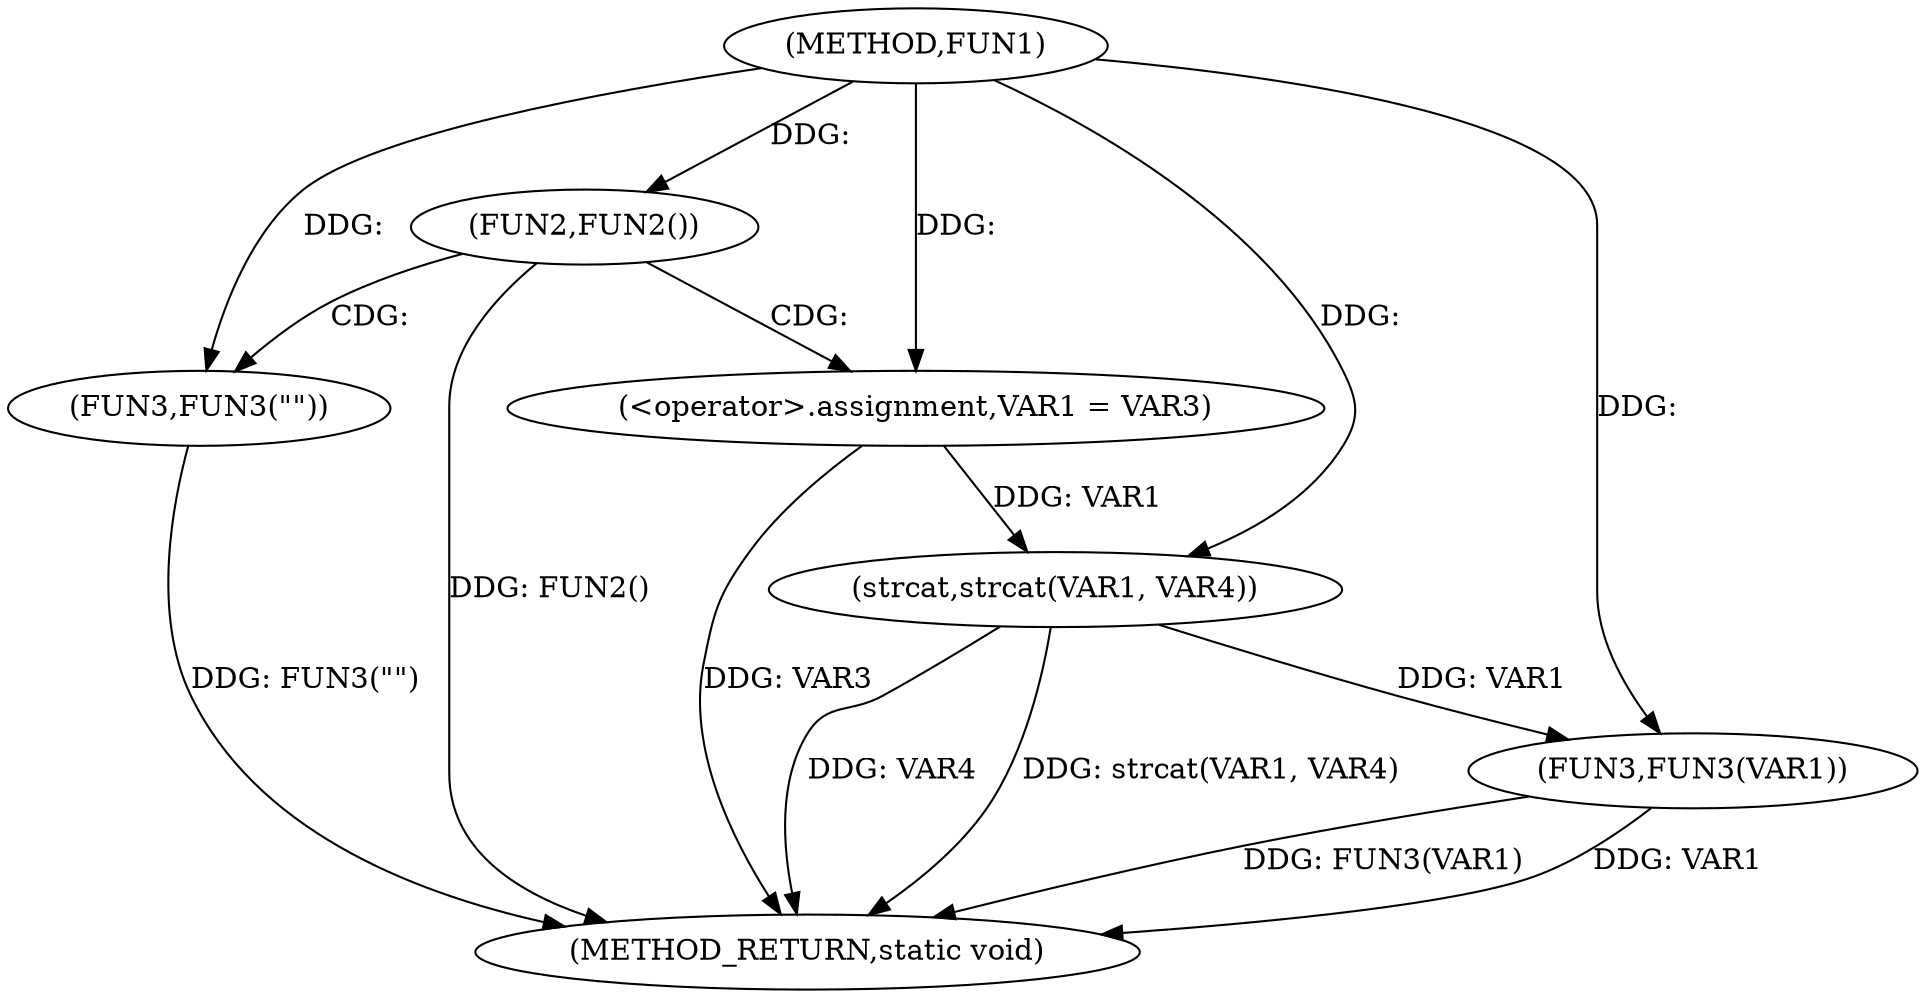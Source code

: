 digraph FUN1 {  
"1000100" [label = "(METHOD,FUN1)" ]
"1000122" [label = "(METHOD_RETURN,static void)" ]
"1000106" [label = "(FUN2,FUN2())" ]
"1000108" [label = "(FUN3,FUN3(\"\"))" ]
"1000112" [label = "(<operator>.assignment,VAR1 = VAR3)" ]
"1000117" [label = "(strcat,strcat(VAR1, VAR4))" ]
"1000120" [label = "(FUN3,FUN3(VAR1))" ]
  "1000117" -> "1000122"  [ label = "DDG: strcat(VAR1, VAR4)"] 
  "1000108" -> "1000122"  [ label = "DDG: FUN3(\"\")"] 
  "1000112" -> "1000122"  [ label = "DDG: VAR3"] 
  "1000120" -> "1000122"  [ label = "DDG: VAR1"] 
  "1000120" -> "1000122"  [ label = "DDG: FUN3(VAR1)"] 
  "1000117" -> "1000122"  [ label = "DDG: VAR4"] 
  "1000106" -> "1000122"  [ label = "DDG: FUN2()"] 
  "1000100" -> "1000106"  [ label = "DDG: "] 
  "1000100" -> "1000108"  [ label = "DDG: "] 
  "1000100" -> "1000112"  [ label = "DDG: "] 
  "1000112" -> "1000117"  [ label = "DDG: VAR1"] 
  "1000100" -> "1000117"  [ label = "DDG: "] 
  "1000117" -> "1000120"  [ label = "DDG: VAR1"] 
  "1000100" -> "1000120"  [ label = "DDG: "] 
  "1000106" -> "1000112"  [ label = "CDG: "] 
  "1000106" -> "1000108"  [ label = "CDG: "] 
}
